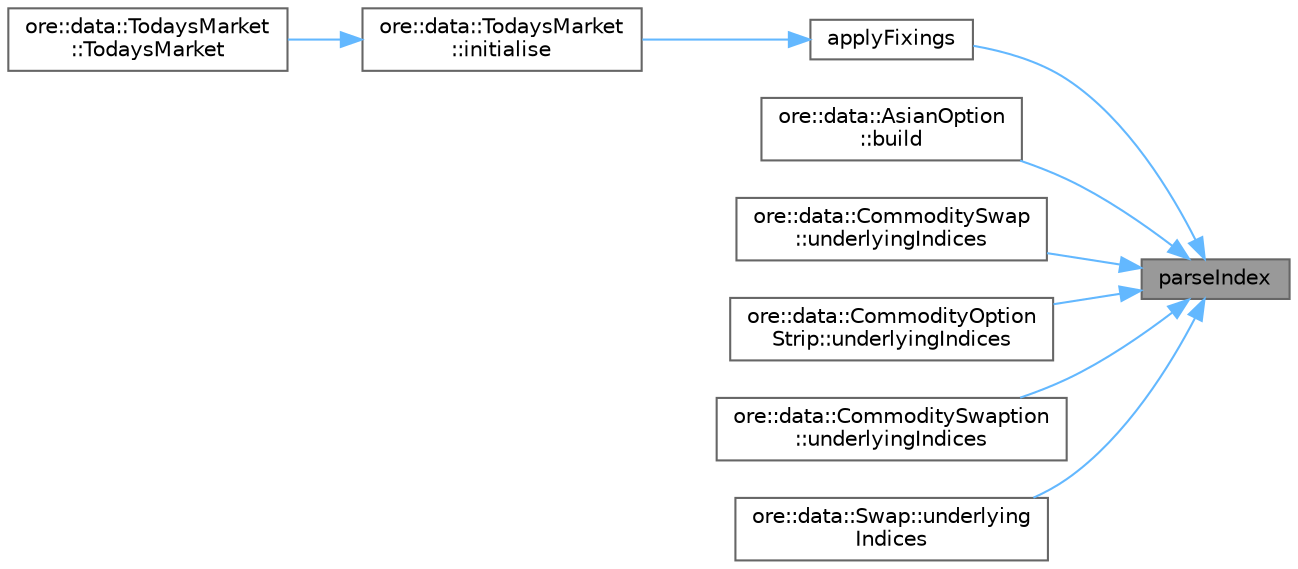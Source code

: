 digraph "parseIndex"
{
 // INTERACTIVE_SVG=YES
 // LATEX_PDF_SIZE
  bgcolor="transparent";
  edge [fontname=Helvetica,fontsize=10,labelfontname=Helvetica,labelfontsize=10];
  node [fontname=Helvetica,fontsize=10,shape=box,height=0.2,width=0.4];
  rankdir="RL";
  Node1 [label="parseIndex",height=0.2,width=0.4,color="gray40", fillcolor="grey60", style="filled", fontcolor="black",tooltip="Convert std::string to QuantLib::Index."];
  Node1 -> Node2 [dir="back",color="steelblue1",style="solid"];
  Node2 [label="applyFixings",height=0.2,width=0.4,color="grey40", fillcolor="white", style="filled",URL="$namespaceore_1_1data.html#afbdabb3acc8c9fd3e013b2d5b9b71660",tooltip="Utility to write a vector of fixings in the QuantLib index manager's fixing history."];
  Node2 -> Node3 [dir="back",color="steelblue1",style="solid"];
  Node3 [label="ore::data::TodaysMarket\l::initialise",height=0.2,width=0.4,color="grey40", fillcolor="white", style="filled",URL="$classore_1_1data_1_1_todays_market.html#a0816e5ec53019bee5353fea5fc006eb1",tooltip=" "];
  Node3 -> Node4 [dir="back",color="steelblue1",style="solid"];
  Node4 [label="ore::data::TodaysMarket\l::TodaysMarket",height=0.2,width=0.4,color="grey40", fillcolor="white", style="filled",URL="$classore_1_1data_1_1_todays_market.html#aa82cc4ddd3bd6cf77cbe95fa5d2281cd",tooltip="Constructor taking pointers and allowing for a lazy build of the market objects."];
  Node1 -> Node5 [dir="back",color="steelblue1",style="solid"];
  Node5 [label="ore::data::AsianOption\l::build",height=0.2,width=0.4,color="grey40", fillcolor="white", style="filled",URL="$classore_1_1data_1_1_asian_option.html#a9c636e31b77522b708a0b20e376209aa",tooltip="Build QuantLib/QuantExt instrument, link pricing engine."];
  Node1 -> Node6 [dir="back",color="steelblue1",style="solid"];
  Node6 [label="ore::data::CommoditySwap\l::underlyingIndices",height=0.2,width=0.4,color="grey40", fillcolor="white", style="filled",URL="$classore_1_1data_1_1_commodity_swap.html#aa6ef9bf809c54ebef188c02a9f5e9ae0",tooltip="Add underlying Commodity names."];
  Node1 -> Node7 [dir="back",color="steelblue1",style="solid"];
  Node7 [label="ore::data::CommodityOption\lStrip::underlyingIndices",height=0.2,width=0.4,color="grey40", fillcolor="white", style="filled",URL="$classore_1_1data_1_1_commodity_option_strip.html#ace1ee35a5870d6d6824cba8e63dfd3b8",tooltip="Add underlying Commodity names."];
  Node1 -> Node8 [dir="back",color="steelblue1",style="solid"];
  Node8 [label="ore::data::CommoditySwaption\l::underlyingIndices",height=0.2,width=0.4,color="grey40", fillcolor="white", style="filled",URL="$classore_1_1data_1_1_commodity_swaption.html#a8e1ee54795e991c3756e0c78e900bd8a",tooltip="Add underlying Commodity names."];
  Node1 -> Node9 [dir="back",color="steelblue1",style="solid"];
  Node9 [label="ore::data::Swap::underlying\lIndices",height=0.2,width=0.4,color="grey40", fillcolor="white", style="filled",URL="$classore_1_1data_1_1_swap.html#aa80b421a434b9b4e99b95cf32cfcb22f",tooltip="Add underlying index names."];
}

